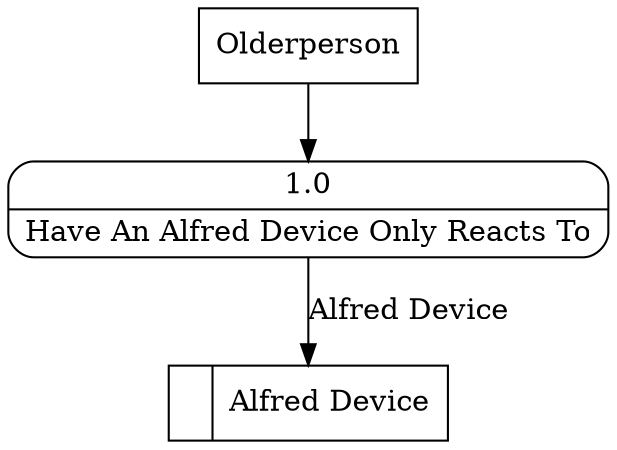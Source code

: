 digraph dfd2{ 
node[shape=record]
200 [label="<f0>  |<f1> Alfred Device " ];
201 [label="Olderperson" shape=box];
202 [label="{<f0> 1.0|<f1> Have An Alfred Device Only Reacts To }" shape=Mrecord];
201 -> 202
202 -> 200 [label="Alfred Device"]
}